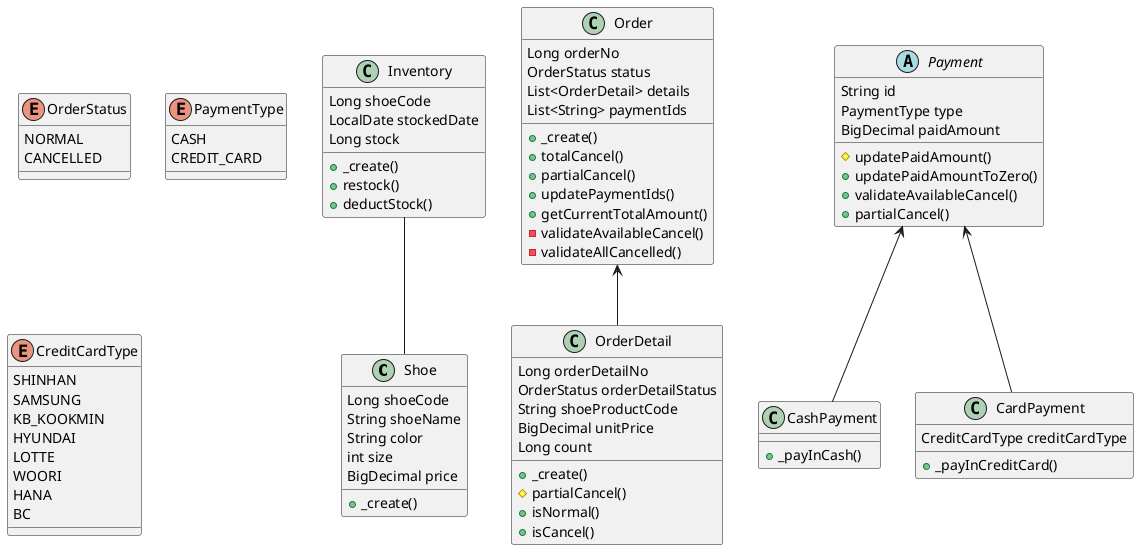 @startuml

class Shoe {
Long shoeCode
String shoeName
String color
int size
BigDecimal price
+ _create()
}

enum OrderStatus {
NORMAL
CANCELLED
}

class Order {
Long orderNo
OrderStatus status
List<OrderDetail> details
List<String> paymentIds
+ _create()
+ totalCancel()
+ partialCancel()
+ updatePaymentIds()
+ getCurrentTotalAmount()
- validateAvailableCancel()
- validateAllCancelled()
}

class OrderDetail {
Long orderDetailNo
OrderStatus orderDetailStatus
String shoeProductCode
BigDecimal unitPrice
Long count
+ _create()
# partialCancel()
+ isNormal()
+ isCancel()
}

enum PaymentType {
CASH
CREDIT_CARD
}

enum CreditCardType {
SHINHAN
SAMSUNG
KB_KOOKMIN
HYUNDAI
LOTTE
WOORI
HANA
BC
}

abstract class Payment {
String id
PaymentType type
BigDecimal paidAmount
# updatePaidAmount()
+ updatePaidAmountToZero()
+ validateAvailableCancel()
+ partialCancel()
}

class CashPayment {
+ _payInCash()
}

class CardPayment {
CreditCardType creditCardType
+ _payInCreditCard()
}

class Inventory {
Long shoeCode
LocalDate stockedDate
Long stock
+ _create()
+ restock()
+ deductStock()
}

Order <-- OrderDetail
Payment <-- CashPayment
Payment <-- CardPayment
Inventory -- Shoe

@enduml